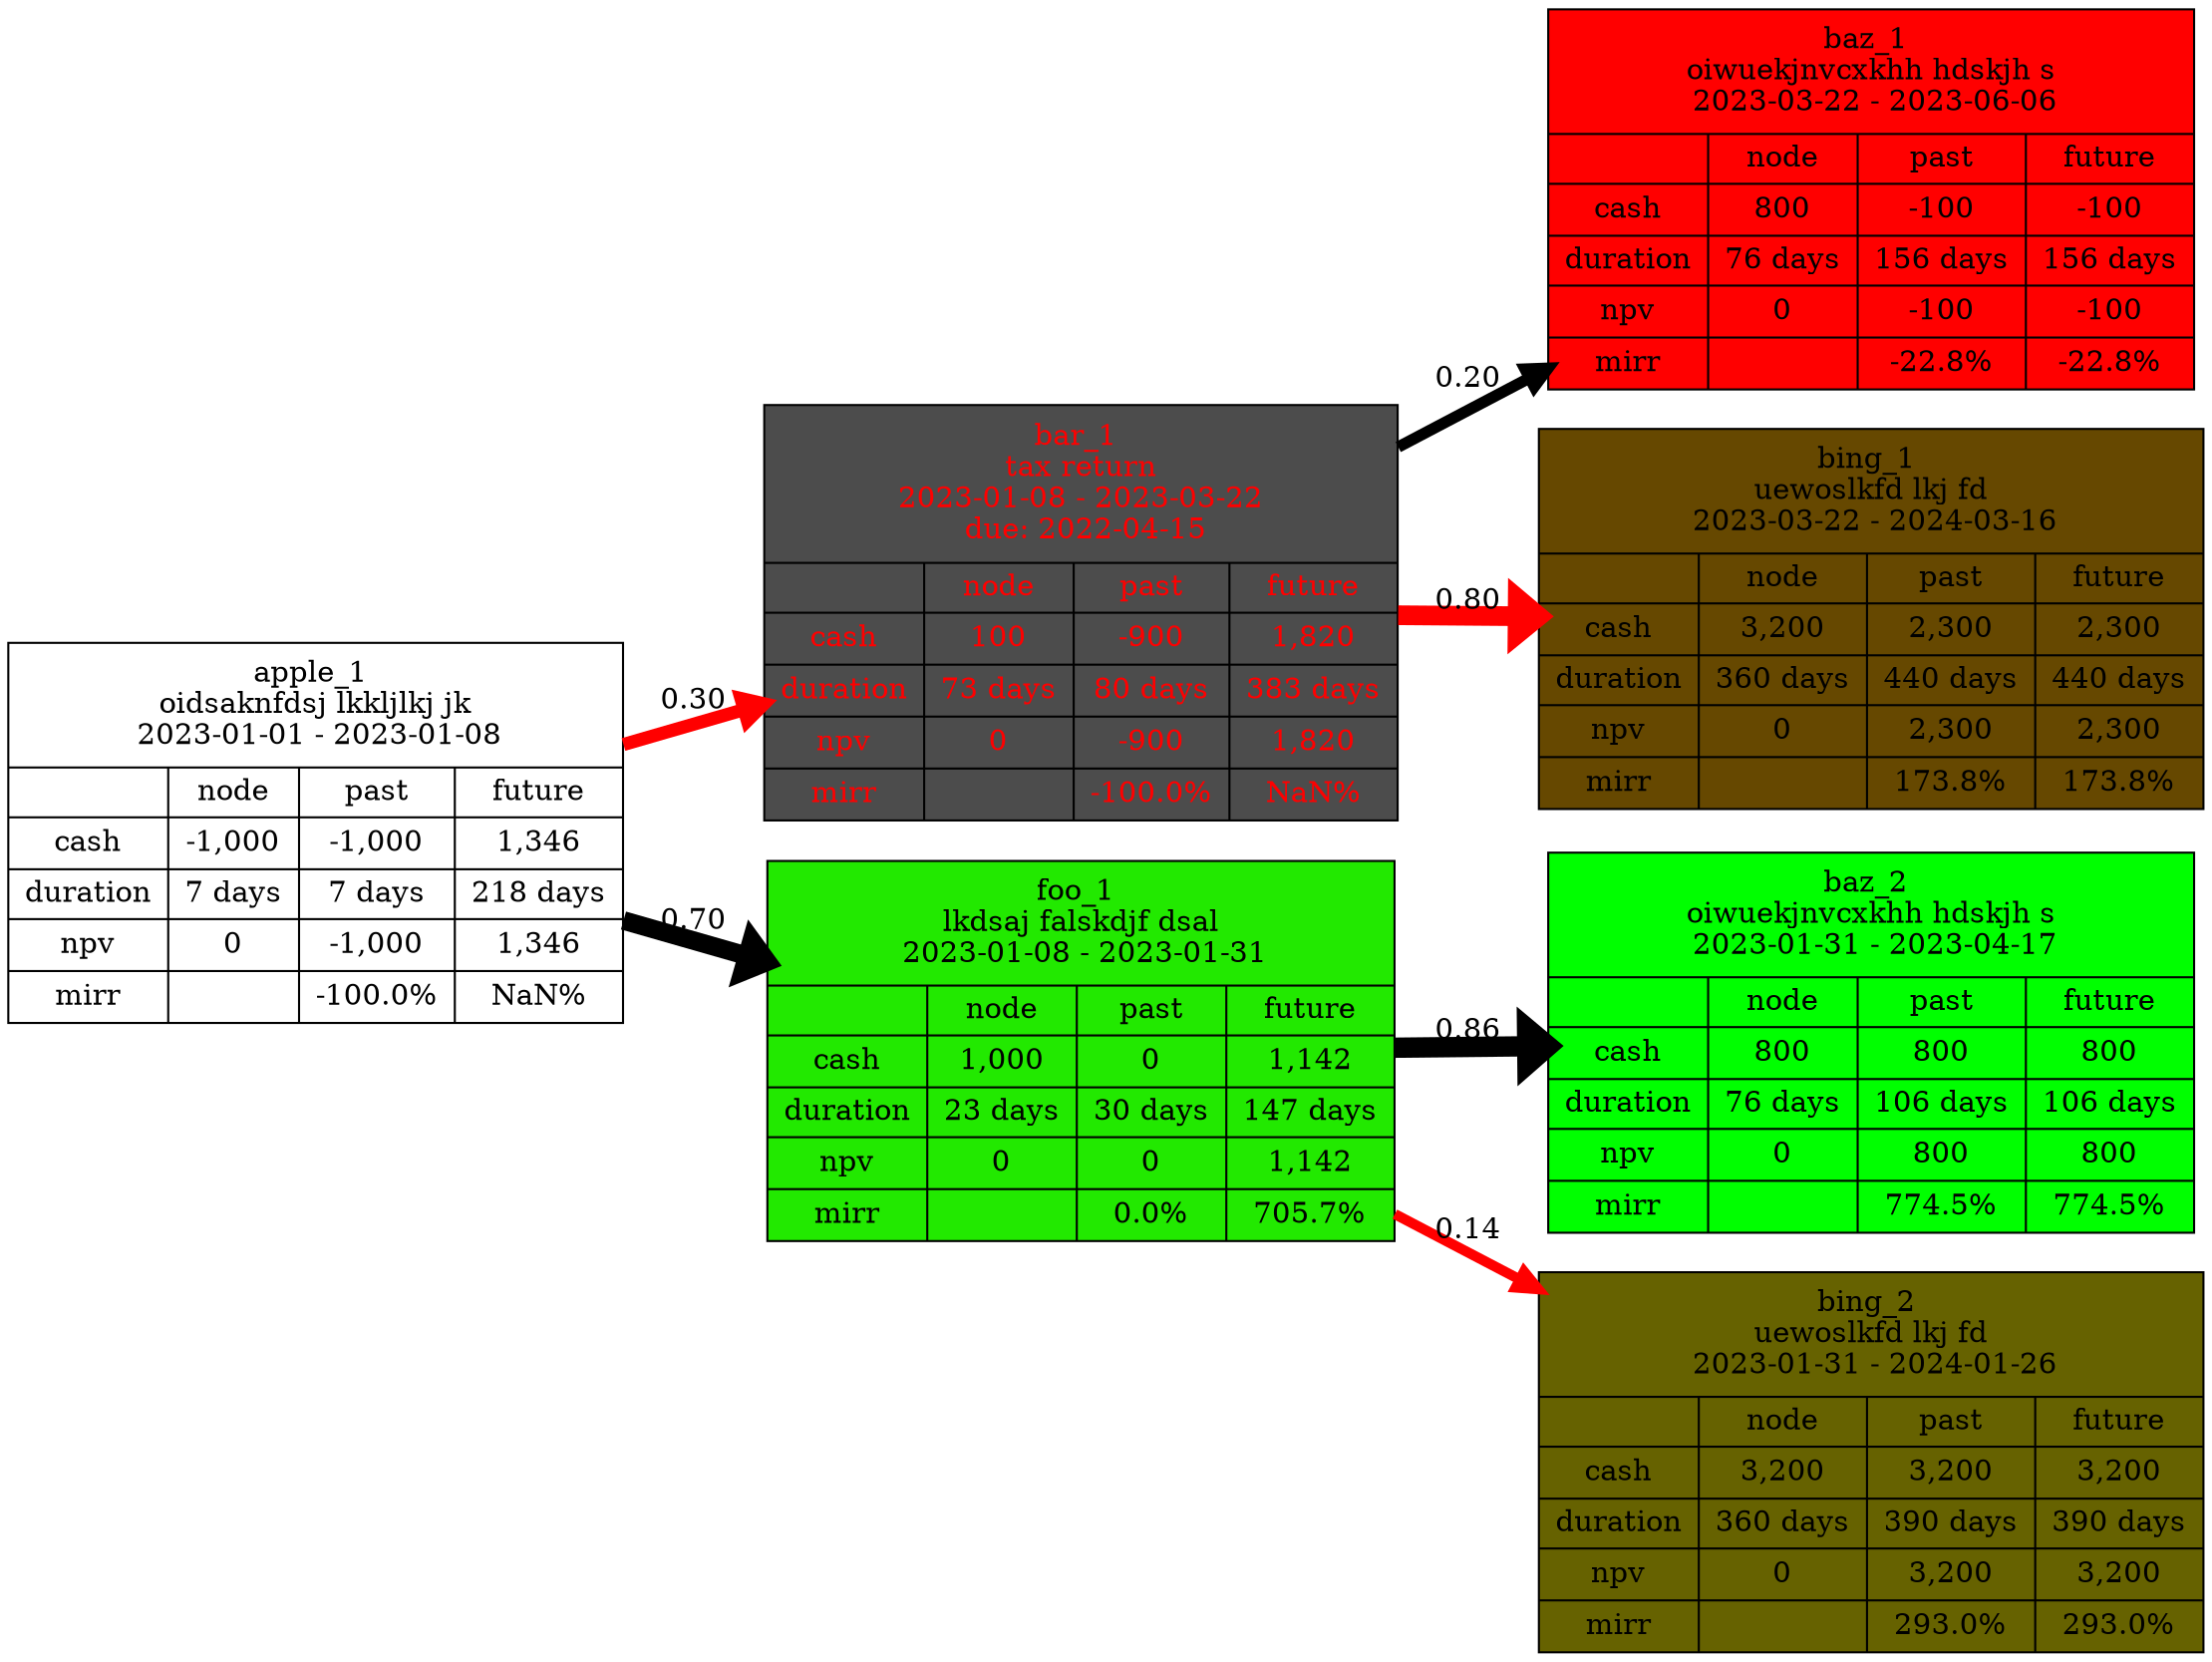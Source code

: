 digraph "" {
	graph [bb="0,0,878.73,788.4",
		rankdir=LR
	];
	node [fillcolor=lightgrey,
		fontcolor=black,
		label="\N",
		shape=ellipse
	];
	edge [color=black,
		penwidth=1.0
	];
	apple_1	 [fillcolor=white,
		height=2.5472,
		label="apple_1 \n oidsaknfdsj lkkljlkj jk \n 2023-01-01 - 2023-01-08 | { {|cash|duration|npv|mirr} | {node     | -1,000 | 7 days | 0 | } | {\
past     | -1,000 | 7 days | -1,000 | -100.0%} | {future   | 1,346 | 218 days | 1,346 | NaN%}}",
		pos="122.4,393.7",
		rects="-4.2633e-14,426.5,244.8,484.9 -4.2633e-14,401.7,62.656,426.5 -4.2633e-14,376.9,62.656,401.7 -4.2633e-14,352.1,62.656,376.9 -4.2633e-14,\
327.3,62.656,352.1 -4.2633e-14,302.5,62.656,327.3 62.656,401.7,114.82,426.5 62.656,376.9,114.82,401.7 62.656,352.1,114.82,376.9 \
62.656,327.3,114.82,352.1 62.656,302.5,114.82,327.3 114.82,401.7,178.64,426.5 114.82,376.9,178.64,401.7 114.82,352.1,178.64,376.9 \
114.82,327.3,178.64,352.1 114.82,302.5,178.64,327.3 178.64,401.7,244.8,426.5 178.64,376.9,244.8,401.7 178.64,352.1,244.8,376.9 178.64,\
327.3,244.8,352.1 178.64,302.5,244.8,327.3",
		shape=record,
		style=filled,
		width=3.4];
	bar_1	 [fillcolor="0.0 0.0 0.3",
		fontcolor="0.000 1.0 1.0",
		height=2.7806,
		label="bar_1 \n tax return \n 2023-01-08 - 2023-03-22 \n due: 2022-04-15 | { {|cash|duration|npv|mirr} | {node     | 100 | 73 days | 0 | } | {\
past     | -900 | 80 days | -900 | -100.0%} | {future   | 1,820 | 383 days | 1,820 | NaN%}}",
		pos="431.2,498.7",
		rects="305.3,523.1,557.09,598.3 305.3,498.3,367.95,523.1 305.3,473.5,367.95,498.3 305.3,448.7,367.95,473.5 305.3,423.9,367.95,448.7 305.3,\
399.1,367.95,423.9 367.95,498.3,427.11,523.1 367.95,473.5,427.11,498.3 367.95,448.7,427.11,473.5 367.95,423.9,427.11,448.7 367.95,\
399.1,427.11,423.9 427.11,498.3,490.93,523.1 427.11,473.5,490.93,498.3 427.11,448.7,490.93,473.5 427.11,423.9,490.93,448.7 427.11,\
399.1,490.93,423.9 490.93,498.3,557.09,523.1 490.93,473.5,557.09,498.3 490.93,448.7,557.09,473.5 490.93,423.9,557.09,448.7 490.93,\
399.1,557.09,423.9",
		shape=record,
		style=filled,
		width=3.4972];
	apple_1 -> bar_1	 [color=red,
		label=0.30,
		lp="275.05,457.1",
		penwidth=6.324555320336759,
		pos="e,305.06,455.81 244.89,435.35 261.43,440.97 278.48,446.77 295.23,452.47"];
	foo_1	 [fillcolor="0.309 1.0 0.911",
		height=2.5472,
		label="foo_1 \n lkdsaj falskdjf dsal \n 2023-01-08 - 2023-01-31 | { {|cash|duration|npv|mirr} | {node     | 1,000 | 23 days | 0 | } | {\
past     | 0 | 30 days | 0 | 0.0%} | {future   | 1,142 | 147 days | 1,142 | 705.7%}}",
		pos="431.2,288.7",
		rects="307.63,321.5,554.76,379.9 307.63,296.7,370.28,321.5 307.63,271.9,370.28,296.7 307.63,247.1,370.28,271.9 307.63,222.3,370.28,247.1 \
307.63,197.5,370.28,222.3 370.28,296.7,429.44,321.5 370.28,271.9,429.44,296.7 370.28,247.1,429.44,271.9 370.28,222.3,429.44,247.1 \
370.28,197.5,429.44,222.3 429.44,296.7,488.6,321.5 429.44,271.9,488.6,296.7 429.44,247.1,488.6,271.9 429.44,222.3,488.6,247.1 429.44,\
197.5,488.6,222.3 488.6,296.7,554.76,321.5 488.6,271.9,554.76,296.7 488.6,247.1,554.76,271.9 488.6,222.3,554.76,247.1 488.6,197.5,\
554.76,222.3",
		shape=record,
		style=filled,
		width=3.4324];
	apple_1 -> foo_1	 [label=0.70,
		lp="275.05,352.1",
		penwidth=8.94427190999916,
		pos="e,307.59,330.73 244.89,352.05 262.29,346.13 280.26,340.02 297.86,334.04"];
	baz_1	 [fillcolor="0.000 1.0 1.000",
		height=2.5472,
		label="baz_1 \n oiwuekjnvcxkhh hdskjh s \n 2023-03-22 - 2023-06-06 | { {|cash|duration|npv|mirr} | {node     | 800 | 76 days | 0 | } | {\
past     | -100 | 156 days | -100 | -22.8%} | {future   | -100 | 156 days | -100 | -22.8%}}",
		pos="748.16,696.7",
		rects="621.09,729.5,875.23,787.9 621.09,704.7,683.75,729.5 621.09,679.9,683.75,704.7 621.09,655.1,683.75,679.9 621.09,630.3,683.75,655.1 \
621.09,605.5,683.75,630.3 683.75,704.7,742.91,729.5 683.75,679.9,742.91,704.7 683.75,655.1,742.91,679.9 683.75,630.3,742.91,655.1 \
683.75,605.5,742.91,630.3 742.91,704.7,809.07,729.5 742.91,679.9,809.07,704.7 742.91,655.1,809.07,679.9 742.91,630.3,809.07,655.1 \
742.91,605.5,809.07,630.3 809.07,704.7,875.23,729.5 809.07,679.9,875.23,704.7 809.07,655.1,875.23,679.9 809.07,630.3,875.23,655.1 \
809.07,605.5,875.23,630.3",
		shape=record,
		style=filled,
		width=3.5296];
	bar_1 -> baz_1	 [label=0.20,
		lp="587.34,611.1",
		penwidth=5.477225575051662,
		pos="e,620.86,617.18 557.38,577.52 575.33,588.74 593.86,600.31 611.99,611.64"];
	bing_1	 [fillcolor="0.118 1.0 0.400",
		height=2.5472,
		label="bing_1 \n uewoslkfd lkj fd \n 2023-03-22 - 2024-03-16 | { {|cash|duration|npv|mirr} | {node     | 3,200 | 360 days | 0 | } | {past     | \
2,300 | 440 days | 2,300 | 173.8%} | {future   | 2,300 | 440 days | 2,300 | 173.8%}}",
		pos="748.16,495.7",
		rects="617.59,528.5,878.73,586.9 617.59,503.7,680.25,528.5 617.59,478.9,680.25,503.7 617.59,454.1,680.25,478.9 617.59,429.3,680.25,454.1 \
617.59,404.5,680.25,429.3 680.25,503.7,746.41,528.5 680.25,478.9,746.41,503.7 680.25,454.1,746.41,478.9 680.25,429.3,746.41,454.1 \
680.25,404.5,746.41,429.3 746.41,503.7,812.57,528.5 746.41,478.9,812.57,503.7 746.41,454.1,812.57,478.9 746.41,429.3,812.57,454.1 \
746.41,404.5,812.57,429.3 812.57,503.7,878.73,528.5 812.57,478.9,878.73,503.7 812.57,454.1,878.73,478.9 812.57,429.3,878.73,454.1 \
812.57,404.5,878.73,429.3",
		shape=record,
		style=filled,
		width=3.6269];
	bar_1 -> bing_1	 [color=red,
		label=0.80,
		lp="587.34,505.1",
		penwidth=9.486832980505138,
		pos="e,617.48,496.94 557.38,497.51 573.75,497.35 590.6,497.19 607.19,497.03"];
	baz_2	 [fillcolor="0.333 1.0 1.000",
		height=2.5472,
		label="baz_2 \n oiwuekjnvcxkhh hdskjh s \n 2023-01-31 - 2023-04-17 | { {|cash|duration|npv|mirr} | {node     | 800 | 76 days | 0 | } | {\
past     | 800 | 106 days | 800 | 774.5%} | {future   | 800 | 106 days | 800 | 774.5%}}",
		pos="748.16,292.7",
		rects="621.09,325.5,875.23,383.9 621.09,300.7,683.75,325.5 621.09,275.9,683.75,300.7 621.09,251.1,683.75,275.9 621.09,226.3,683.75,251.1 \
621.09,201.5,683.75,226.3 683.75,300.7,742.91,325.5 683.75,275.9,742.91,300.7 683.75,251.1,742.91,275.9 683.75,226.3,742.91,251.1 \
683.75,201.5,742.91,226.3 742.91,300.7,809.07,325.5 742.91,275.9,809.07,300.7 742.91,251.1,809.07,275.9 742.91,226.3,809.07,251.1 \
742.91,201.5,809.07,226.3 809.07,300.7,875.23,325.5 809.07,275.9,875.23,300.7 809.07,251.1,875.23,275.9 809.07,226.3,875.23,251.1 \
809.07,201.5,875.23,226.3",
		shape=record,
		style=filled,
		width=3.5296];
	foo_1 -> baz_2	 [label=0.86,
		lp="587.34,299.1",
		penwidth=9.783367810436532,
		pos="e,620.95,291.09 555.1,290.26 573.34,290.49 592.23,290.73 610.72,290.97"];
	bing_2	 [fillcolor="0.161 1.0 0.400",
		height=2.5472,
		label="bing_2 \n uewoslkfd lkj fd \n 2023-01-31 - 2024-01-26 | { {|cash|duration|npv|mirr} | {node     | 3,200 | 360 days | 0 | } | {past     | \
3,200 | 390 days | 3,200 | 293.0%} | {future   | 3,200 | 390 days | 3,200 | 293.0%}}",
		pos="748.16,91.7",
		rects="617.59,124.5,878.73,182.9 617.59,99.7,680.25,124.5 617.59,74.9,680.25,99.7 617.59,50.1,680.25,74.9 617.59,25.3,680.25,50.1 617.59,\
0.5,680.25,25.3 680.25,99.7,746.41,124.5 680.25,74.9,746.41,99.7 680.25,50.1,746.41,74.9 680.25,25.3,746.41,50.1 680.25,0.5,746.41,\
25.3 746.41,99.7,812.57,124.5 746.41,74.9,812.57,99.7 746.41,50.1,812.57,74.9 746.41,25.3,812.57,50.1 746.41,0.5,812.57,25.3 812.57,\
99.7,878.73,124.5 812.57,74.9,878.73,99.7 812.57,50.1,878.73,74.9 812.57,25.3,878.73,50.1 812.57,0.5,878.73,25.3",
		shape=record,
		style=filled,
		width=3.6269];
	foo_1 -> bing_2	 [color=red,
		label=0.14,
		lp="587.34,204.1",
		penwidth=4.928053803045811,
		pos="e,617.54,172.88 555.1,211.69 572.71,200.74 590.92,189.43 608.79,178.32"];
}
